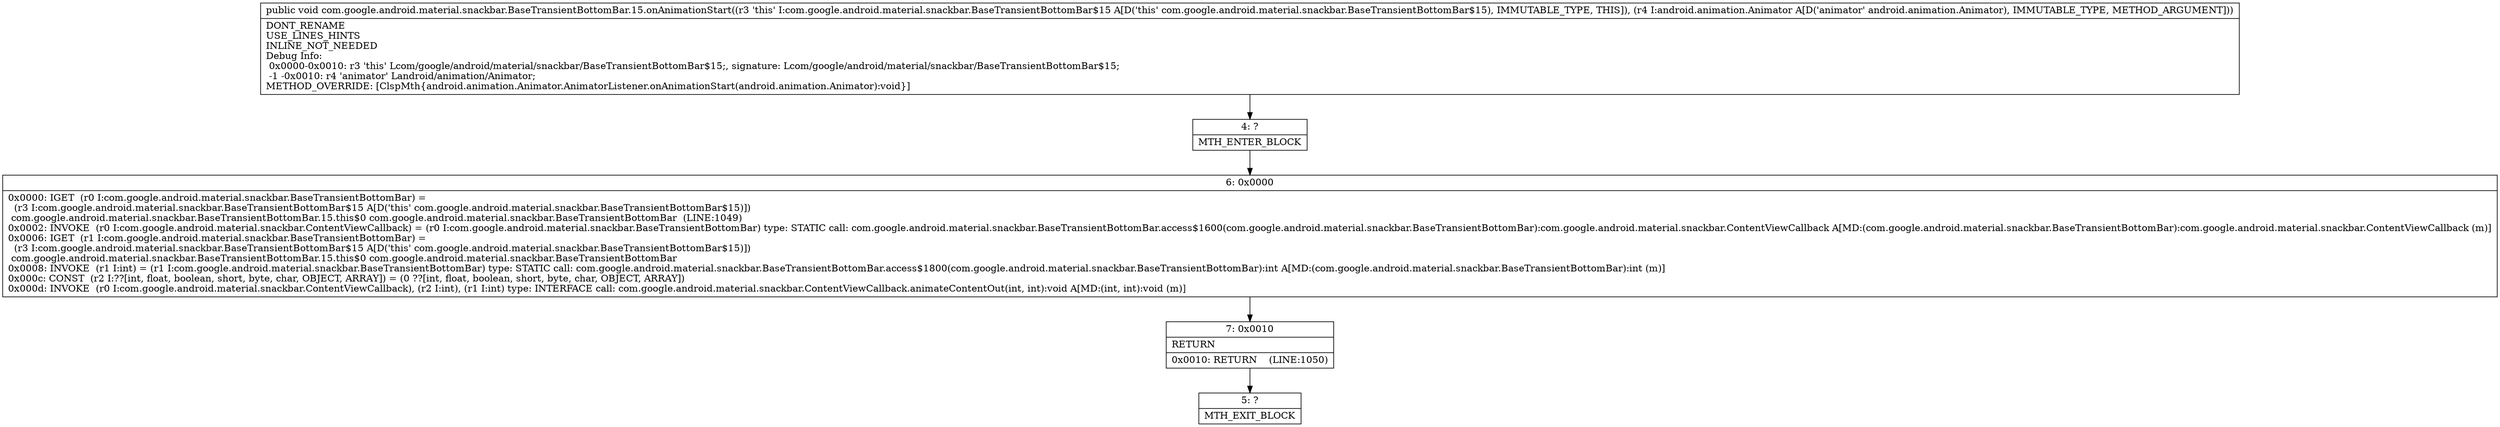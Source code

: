 digraph "CFG forcom.google.android.material.snackbar.BaseTransientBottomBar.15.onAnimationStart(Landroid\/animation\/Animator;)V" {
Node_4 [shape=record,label="{4\:\ ?|MTH_ENTER_BLOCK\l}"];
Node_6 [shape=record,label="{6\:\ 0x0000|0x0000: IGET  (r0 I:com.google.android.material.snackbar.BaseTransientBottomBar) = \l  (r3 I:com.google.android.material.snackbar.BaseTransientBottomBar$15 A[D('this' com.google.android.material.snackbar.BaseTransientBottomBar$15)])\l com.google.android.material.snackbar.BaseTransientBottomBar.15.this$0 com.google.android.material.snackbar.BaseTransientBottomBar  (LINE:1049)\l0x0002: INVOKE  (r0 I:com.google.android.material.snackbar.ContentViewCallback) = (r0 I:com.google.android.material.snackbar.BaseTransientBottomBar) type: STATIC call: com.google.android.material.snackbar.BaseTransientBottomBar.access$1600(com.google.android.material.snackbar.BaseTransientBottomBar):com.google.android.material.snackbar.ContentViewCallback A[MD:(com.google.android.material.snackbar.BaseTransientBottomBar):com.google.android.material.snackbar.ContentViewCallback (m)]\l0x0006: IGET  (r1 I:com.google.android.material.snackbar.BaseTransientBottomBar) = \l  (r3 I:com.google.android.material.snackbar.BaseTransientBottomBar$15 A[D('this' com.google.android.material.snackbar.BaseTransientBottomBar$15)])\l com.google.android.material.snackbar.BaseTransientBottomBar.15.this$0 com.google.android.material.snackbar.BaseTransientBottomBar \l0x0008: INVOKE  (r1 I:int) = (r1 I:com.google.android.material.snackbar.BaseTransientBottomBar) type: STATIC call: com.google.android.material.snackbar.BaseTransientBottomBar.access$1800(com.google.android.material.snackbar.BaseTransientBottomBar):int A[MD:(com.google.android.material.snackbar.BaseTransientBottomBar):int (m)]\l0x000c: CONST  (r2 I:??[int, float, boolean, short, byte, char, OBJECT, ARRAY]) = (0 ??[int, float, boolean, short, byte, char, OBJECT, ARRAY]) \l0x000d: INVOKE  (r0 I:com.google.android.material.snackbar.ContentViewCallback), (r2 I:int), (r1 I:int) type: INTERFACE call: com.google.android.material.snackbar.ContentViewCallback.animateContentOut(int, int):void A[MD:(int, int):void (m)]\l}"];
Node_7 [shape=record,label="{7\:\ 0x0010|RETURN\l|0x0010: RETURN    (LINE:1050)\l}"];
Node_5 [shape=record,label="{5\:\ ?|MTH_EXIT_BLOCK\l}"];
MethodNode[shape=record,label="{public void com.google.android.material.snackbar.BaseTransientBottomBar.15.onAnimationStart((r3 'this' I:com.google.android.material.snackbar.BaseTransientBottomBar$15 A[D('this' com.google.android.material.snackbar.BaseTransientBottomBar$15), IMMUTABLE_TYPE, THIS]), (r4 I:android.animation.Animator A[D('animator' android.animation.Animator), IMMUTABLE_TYPE, METHOD_ARGUMENT]))  | DONT_RENAME\lUSE_LINES_HINTS\lINLINE_NOT_NEEDED\lDebug Info:\l  0x0000\-0x0010: r3 'this' Lcom\/google\/android\/material\/snackbar\/BaseTransientBottomBar$15;, signature: Lcom\/google\/android\/material\/snackbar\/BaseTransientBottomBar$15;\l  \-1 \-0x0010: r4 'animator' Landroid\/animation\/Animator;\lMETHOD_OVERRIDE: [ClspMth\{android.animation.Animator.AnimatorListener.onAnimationStart(android.animation.Animator):void\}]\l}"];
MethodNode -> Node_4;Node_4 -> Node_6;
Node_6 -> Node_7;
Node_7 -> Node_5;
}

